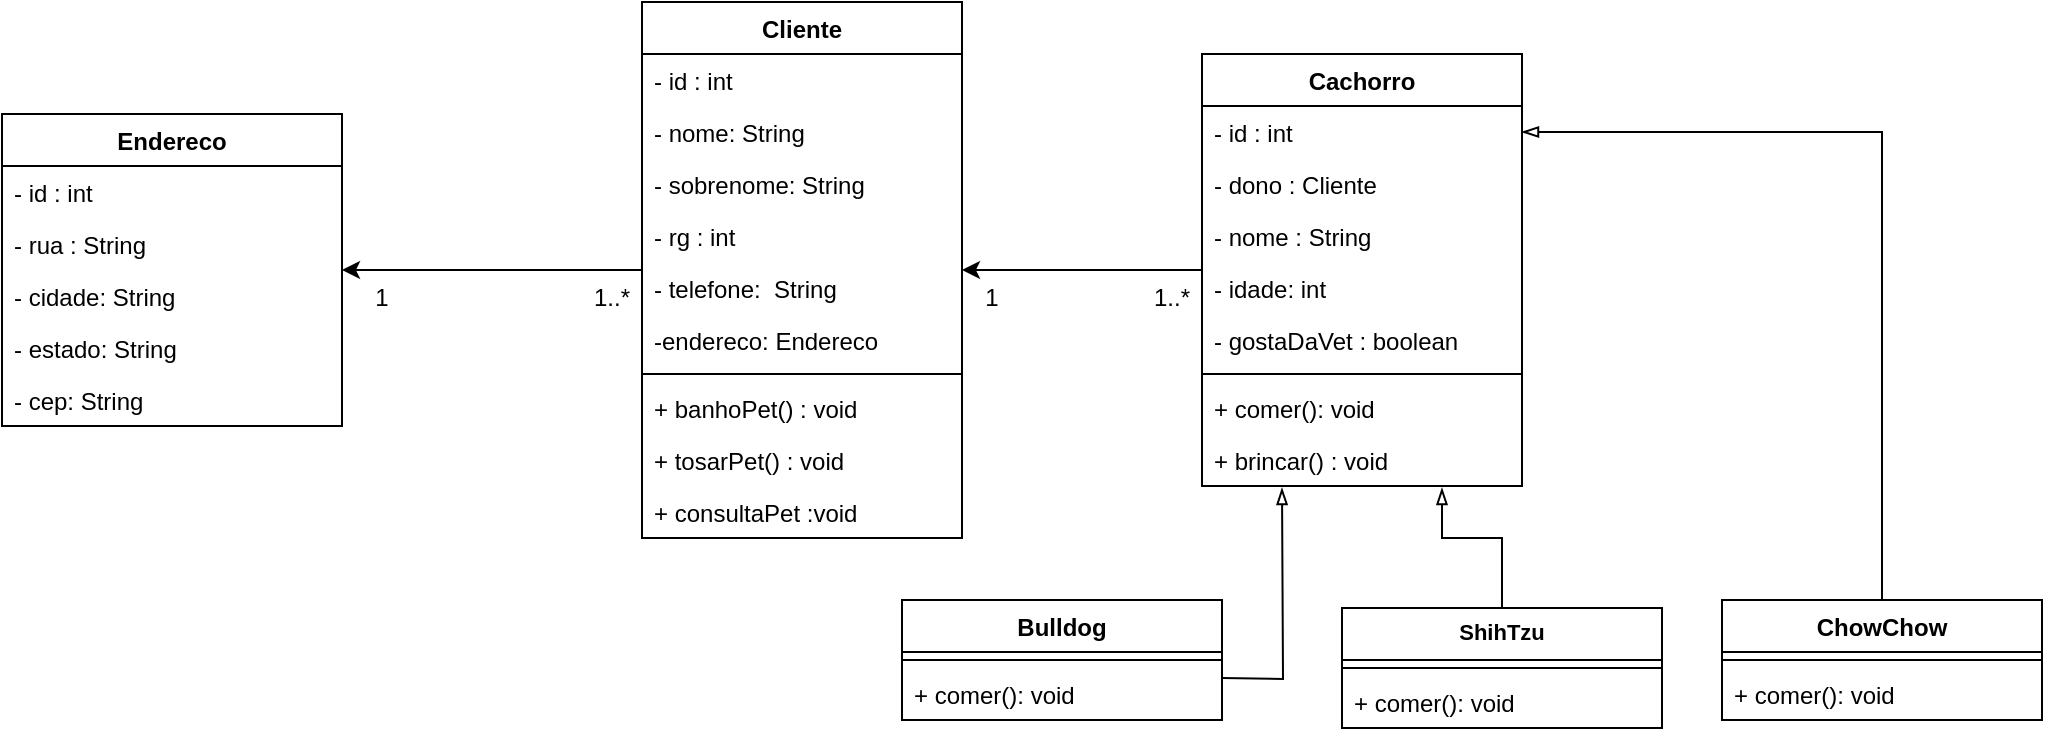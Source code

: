 <mxfile version="15.8.7" type="device"><diagram id="pyZ5g0xZ7QzrP19CG_hD" name="Page-1"><mxGraphModel dx="1327" dy="729" grid="1" gridSize="10" guides="1" tooltips="1" connect="1" arrows="1" fold="1" page="1" pageScale="1" pageWidth="850" pageHeight="1100" math="0" shadow="0"><root><mxCell id="0"/><mxCell id="1" parent="0"/><mxCell id="sKMm11mW4M0hmtQ12sh5-16" style="edgeStyle=orthogonalEdgeStyle;rounded=0;orthogonalLoop=1;jettySize=auto;html=1;" edge="1" parent="1" source="6SYN-A3tfZEXbTAPlptb-13" target="6SYN-A3tfZEXbTAPlptb-38"><mxGeometry relative="1" as="geometry"/></mxCell><mxCell id="6SYN-A3tfZEXbTAPlptb-13" value="Cliente" style="swimlane;fontStyle=1;align=center;verticalAlign=top;childLayout=stackLayout;horizontal=1;startSize=26;horizontalStack=0;resizeParent=1;resizeParentMax=0;resizeLast=0;collapsible=1;marginBottom=0;" parent="1" vertex="1"><mxGeometry x="250" y="7" width="160" height="268" as="geometry"/></mxCell><mxCell id="6SYN-A3tfZEXbTAPlptb-14" value="- id : int" style="text;strokeColor=none;fillColor=none;align=left;verticalAlign=top;spacingLeft=4;spacingRight=4;overflow=hidden;rotatable=0;points=[[0,0.5],[1,0.5]];portConstraint=eastwest;" parent="6SYN-A3tfZEXbTAPlptb-13" vertex="1"><mxGeometry y="26" width="160" height="26" as="geometry"/></mxCell><mxCell id="6SYN-A3tfZEXbTAPlptb-18" value="- nome: String" style="text;strokeColor=none;fillColor=none;align=left;verticalAlign=top;spacingLeft=4;spacingRight=4;overflow=hidden;rotatable=0;points=[[0,0.5],[1,0.5]];portConstraint=eastwest;" parent="6SYN-A3tfZEXbTAPlptb-13" vertex="1"><mxGeometry y="52" width="160" height="26" as="geometry"/></mxCell><mxCell id="6SYN-A3tfZEXbTAPlptb-35" value="- sobrenome: String" style="text;strokeColor=none;fillColor=none;align=left;verticalAlign=top;spacingLeft=4;spacingRight=4;overflow=hidden;rotatable=0;points=[[0,0.5],[1,0.5]];portConstraint=eastwest;" parent="6SYN-A3tfZEXbTAPlptb-13" vertex="1"><mxGeometry y="78" width="160" height="26" as="geometry"/></mxCell><mxCell id="6SYN-A3tfZEXbTAPlptb-37" value="- rg : int" style="text;strokeColor=none;fillColor=none;align=left;verticalAlign=top;spacingLeft=4;spacingRight=4;overflow=hidden;rotatable=0;points=[[0,0.5],[1,0.5]];portConstraint=eastwest;" parent="6SYN-A3tfZEXbTAPlptb-13" vertex="1"><mxGeometry y="104" width="160" height="26" as="geometry"/></mxCell><mxCell id="6SYN-A3tfZEXbTAPlptb-51" value="- telefone:  String" style="text;strokeColor=none;fillColor=none;align=left;verticalAlign=top;spacingLeft=4;spacingRight=4;overflow=hidden;rotatable=0;points=[[0,0.5],[1,0.5]];portConstraint=eastwest;" parent="6SYN-A3tfZEXbTAPlptb-13" vertex="1"><mxGeometry y="130" width="160" height="26" as="geometry"/></mxCell><mxCell id="sKMm11mW4M0hmtQ12sh5-17" value="-endereco: Endereco" style="text;strokeColor=none;fillColor=none;align=left;verticalAlign=top;spacingLeft=4;spacingRight=4;overflow=hidden;rotatable=0;points=[[0,0.5],[1,0.5]];portConstraint=eastwest;" vertex="1" parent="6SYN-A3tfZEXbTAPlptb-13"><mxGeometry y="156" width="160" height="26" as="geometry"/></mxCell><mxCell id="6SYN-A3tfZEXbTAPlptb-15" value="" style="line;strokeWidth=1;fillColor=none;align=left;verticalAlign=middle;spacingTop=-1;spacingLeft=3;spacingRight=3;rotatable=0;labelPosition=right;points=[];portConstraint=eastwest;" parent="6SYN-A3tfZEXbTAPlptb-13" vertex="1"><mxGeometry y="182" width="160" height="8" as="geometry"/></mxCell><mxCell id="6SYN-A3tfZEXbTAPlptb-16" value="+ banhoPet() : void" style="text;strokeColor=none;fillColor=none;align=left;verticalAlign=top;spacingLeft=4;spacingRight=4;overflow=hidden;rotatable=0;points=[[0,0.5],[1,0.5]];portConstraint=eastwest;" parent="6SYN-A3tfZEXbTAPlptb-13" vertex="1"><mxGeometry y="190" width="160" height="26" as="geometry"/></mxCell><mxCell id="6SYN-A3tfZEXbTAPlptb-52" value="+ tosarPet() : void" style="text;strokeColor=none;fillColor=none;align=left;verticalAlign=top;spacingLeft=4;spacingRight=4;overflow=hidden;rotatable=0;points=[[0,0.5],[1,0.5]];portConstraint=eastwest;" parent="6SYN-A3tfZEXbTAPlptb-13" vertex="1"><mxGeometry y="216" width="160" height="26" as="geometry"/></mxCell><mxCell id="6SYN-A3tfZEXbTAPlptb-53" value="+ consultaPet :void" style="text;strokeColor=none;fillColor=none;align=left;verticalAlign=top;spacingLeft=4;spacingRight=4;overflow=hidden;rotatable=0;points=[[0,0.5],[1,0.5]];portConstraint=eastwest;" parent="6SYN-A3tfZEXbTAPlptb-13" vertex="1"><mxGeometry y="242" width="160" height="26" as="geometry"/></mxCell><mxCell id="sKMm11mW4M0hmtQ12sh5-18" style="edgeStyle=orthogonalEdgeStyle;rounded=0;orthogonalLoop=1;jettySize=auto;html=1;" edge="1" parent="1" source="6SYN-A3tfZEXbTAPlptb-19" target="6SYN-A3tfZEXbTAPlptb-13"><mxGeometry relative="1" as="geometry"/></mxCell><mxCell id="6SYN-A3tfZEXbTAPlptb-19" value="Cachorro" style="swimlane;fontStyle=1;align=center;verticalAlign=top;childLayout=stackLayout;horizontal=1;startSize=26;horizontalStack=0;resizeParent=1;resizeParentMax=0;resizeLast=0;collapsible=1;marginBottom=0;" parent="1" vertex="1"><mxGeometry x="530" y="33" width="160" height="216" as="geometry"/></mxCell><mxCell id="6SYN-A3tfZEXbTAPlptb-20" value="- id : int" style="text;strokeColor=none;fillColor=none;align=left;verticalAlign=top;spacingLeft=4;spacingRight=4;overflow=hidden;rotatable=0;points=[[0,0.5],[1,0.5]];portConstraint=eastwest;" parent="6SYN-A3tfZEXbTAPlptb-19" vertex="1"><mxGeometry y="26" width="160" height="26" as="geometry"/></mxCell><mxCell id="sKMm11mW4M0hmtQ12sh5-19" value="- dono : Cliente" style="text;strokeColor=none;fillColor=none;align=left;verticalAlign=top;spacingLeft=4;spacingRight=4;overflow=hidden;rotatable=0;points=[[0,0.5],[1,0.5]];portConstraint=eastwest;" vertex="1" parent="6SYN-A3tfZEXbTAPlptb-19"><mxGeometry y="52" width="160" height="26" as="geometry"/></mxCell><mxCell id="6SYN-A3tfZEXbTAPlptb-57" value="- nome : String" style="text;strokeColor=none;fillColor=none;align=left;verticalAlign=top;spacingLeft=4;spacingRight=4;overflow=hidden;rotatable=0;points=[[0,0.5],[1,0.5]];portConstraint=eastwest;" parent="6SYN-A3tfZEXbTAPlptb-19" vertex="1"><mxGeometry y="78" width="160" height="26" as="geometry"/></mxCell><mxCell id="6SYN-A3tfZEXbTAPlptb-64" value="- idade: int" style="text;strokeColor=none;fillColor=none;align=left;verticalAlign=top;spacingLeft=4;spacingRight=4;overflow=hidden;rotatable=0;points=[[0,0.5],[1,0.5]];portConstraint=eastwest;" parent="6SYN-A3tfZEXbTAPlptb-19" vertex="1"><mxGeometry y="104" width="160" height="26" as="geometry"/></mxCell><mxCell id="6SYN-A3tfZEXbTAPlptb-60" value="- gostaDaVet : boolean" style="text;strokeColor=none;fillColor=none;align=left;verticalAlign=top;spacingLeft=4;spacingRight=4;overflow=hidden;rotatable=0;points=[[0,0.5],[1,0.5]];portConstraint=eastwest;" parent="6SYN-A3tfZEXbTAPlptb-19" vertex="1"><mxGeometry y="130" width="160" height="26" as="geometry"/></mxCell><mxCell id="6SYN-A3tfZEXbTAPlptb-21" value="" style="line;strokeWidth=1;fillColor=none;align=left;verticalAlign=middle;spacingTop=-1;spacingLeft=3;spacingRight=3;rotatable=0;labelPosition=right;points=[];portConstraint=eastwest;" parent="6SYN-A3tfZEXbTAPlptb-19" vertex="1"><mxGeometry y="156" width="160" height="8" as="geometry"/></mxCell><mxCell id="6SYN-A3tfZEXbTAPlptb-22" value="+ comer(): void" style="text;strokeColor=none;fillColor=none;align=left;verticalAlign=top;spacingLeft=4;spacingRight=4;overflow=hidden;rotatable=0;points=[[0,0.5],[1,0.5]];portConstraint=eastwest;" parent="6SYN-A3tfZEXbTAPlptb-19" vertex="1"><mxGeometry y="164" width="160" height="26" as="geometry"/></mxCell><mxCell id="6SYN-A3tfZEXbTAPlptb-63" value="+ brincar() : void" style="text;strokeColor=none;fillColor=none;align=left;verticalAlign=top;spacingLeft=4;spacingRight=4;overflow=hidden;rotatable=0;points=[[0,0.5],[1,0.5]];portConstraint=eastwest;" parent="6SYN-A3tfZEXbTAPlptb-19" vertex="1"><mxGeometry y="190" width="160" height="26" as="geometry"/></mxCell><mxCell id="6SYN-A3tfZEXbTAPlptb-50" style="edgeStyle=orthogonalEdgeStyle;rounded=0;orthogonalLoop=1;jettySize=auto;html=1;entryX=1;entryY=0.5;entryDx=0;entryDy=0;endArrow=blockThin;endFill=0;strokeColor=#000000;" parent="1" source="6SYN-A3tfZEXbTAPlptb-23" target="6SYN-A3tfZEXbTAPlptb-20" edge="1"><mxGeometry relative="1" as="geometry"/></mxCell><mxCell id="6SYN-A3tfZEXbTAPlptb-23" value="ChowChow" style="swimlane;fontStyle=1;align=center;verticalAlign=top;childLayout=stackLayout;horizontal=1;startSize=26;horizontalStack=0;resizeParent=1;resizeParentMax=0;resizeLast=0;collapsible=1;marginBottom=0;" parent="1" vertex="1"><mxGeometry x="790" y="306" width="160" height="60" as="geometry"/></mxCell><mxCell id="6SYN-A3tfZEXbTAPlptb-25" value="" style="line;strokeWidth=1;fillColor=none;align=left;verticalAlign=middle;spacingTop=-1;spacingLeft=3;spacingRight=3;rotatable=0;labelPosition=right;points=[];portConstraint=eastwest;" parent="6SYN-A3tfZEXbTAPlptb-23" vertex="1"><mxGeometry y="26" width="160" height="8" as="geometry"/></mxCell><mxCell id="6SYN-A3tfZEXbTAPlptb-26" value="+ comer(): void" style="text;strokeColor=none;fillColor=none;align=left;verticalAlign=top;spacingLeft=4;spacingRight=4;overflow=hidden;rotatable=0;points=[[0,0.5],[1,0.5]];portConstraint=eastwest;" parent="6SYN-A3tfZEXbTAPlptb-23" vertex="1"><mxGeometry y="34" width="160" height="26" as="geometry"/></mxCell><mxCell id="6SYN-A3tfZEXbTAPlptb-49" value="" style="edgeStyle=orthogonalEdgeStyle;rounded=0;orthogonalLoop=1;jettySize=auto;html=1;endArrow=blockThin;endFill=0;strokeColor=#000000;" parent="1" source="6SYN-A3tfZEXbTAPlptb-27" edge="1"><mxGeometry relative="1" as="geometry"><mxPoint x="650" y="250" as="targetPoint"/><Array as="points"><mxPoint x="680" y="275"/><mxPoint x="650" y="275"/></Array></mxGeometry></mxCell><mxCell id="6SYN-A3tfZEXbTAPlptb-27" value="ShihTzu" style="swimlane;fontStyle=1;align=center;verticalAlign=top;childLayout=stackLayout;horizontal=1;startSize=26;horizontalStack=0;resizeParent=1;resizeParentMax=0;resizeLast=0;collapsible=1;marginBottom=0;spacing=1;fontSize=11;" parent="1" vertex="1"><mxGeometry x="600" y="310" width="160" height="60" as="geometry"/></mxCell><mxCell id="6SYN-A3tfZEXbTAPlptb-29" value="" style="line;strokeWidth=1;fillColor=none;align=left;verticalAlign=middle;spacingTop=-1;spacingLeft=3;spacingRight=3;rotatable=0;labelPosition=right;points=[];portConstraint=eastwest;" parent="6SYN-A3tfZEXbTAPlptb-27" vertex="1"><mxGeometry y="26" width="160" height="8" as="geometry"/></mxCell><mxCell id="6SYN-A3tfZEXbTAPlptb-30" value="+ comer(): void" style="text;strokeColor=none;fillColor=none;align=left;verticalAlign=top;spacingLeft=4;spacingRight=4;overflow=hidden;rotatable=0;points=[[0,0.5],[1,0.5]];portConstraint=eastwest;" parent="6SYN-A3tfZEXbTAPlptb-27" vertex="1"><mxGeometry y="34" width="160" height="26" as="geometry"/></mxCell><mxCell id="6SYN-A3tfZEXbTAPlptb-31" value="Bulldog" style="swimlane;fontStyle=1;align=center;verticalAlign=top;childLayout=stackLayout;horizontal=1;startSize=26;horizontalStack=0;resizeParent=1;resizeParentMax=0;resizeLast=0;collapsible=1;marginBottom=0;" parent="1" vertex="1"><mxGeometry x="380" y="306" width="160" height="60" as="geometry"/></mxCell><mxCell id="6SYN-A3tfZEXbTAPlptb-33" value="" style="line;strokeWidth=1;fillColor=none;align=left;verticalAlign=middle;spacingTop=-1;spacingLeft=3;spacingRight=3;rotatable=0;labelPosition=right;points=[];portConstraint=eastwest;" parent="6SYN-A3tfZEXbTAPlptb-31" vertex="1"><mxGeometry y="26" width="160" height="8" as="geometry"/></mxCell><mxCell id="6SYN-A3tfZEXbTAPlptb-34" value="+ comer(): void" style="text;strokeColor=none;fillColor=none;align=left;verticalAlign=top;spacingLeft=4;spacingRight=4;overflow=hidden;rotatable=0;points=[[0,0.5],[1,0.5]];portConstraint=eastwest;" parent="6SYN-A3tfZEXbTAPlptb-31" vertex="1"><mxGeometry y="34" width="160" height="26" as="geometry"/></mxCell><mxCell id="6SYN-A3tfZEXbTAPlptb-38" value="Endereco" style="swimlane;fontStyle=1;align=center;verticalAlign=top;childLayout=stackLayout;horizontal=1;startSize=26;horizontalStack=0;resizeParent=1;resizeParentMax=0;resizeLast=0;collapsible=1;marginBottom=0;direction=east;" parent="1" vertex="1"><mxGeometry x="-70" y="63" width="170" height="156" as="geometry"><mxRectangle x="-70" y="60" width="90" height="26" as="alternateBounds"/></mxGeometry></mxCell><mxCell id="6SYN-A3tfZEXbTAPlptb-39" value="- id : int" style="text;strokeColor=none;fillColor=none;align=left;verticalAlign=top;spacingLeft=4;spacingRight=4;overflow=hidden;rotatable=0;points=[[0,0.5],[1,0.5]];portConstraint=eastwest;" parent="6SYN-A3tfZEXbTAPlptb-38" vertex="1"><mxGeometry y="26" width="170" height="26" as="geometry"/></mxCell><mxCell id="6SYN-A3tfZEXbTAPlptb-54" value="- rua : String" style="text;strokeColor=none;fillColor=none;align=left;verticalAlign=top;spacingLeft=4;spacingRight=4;overflow=hidden;rotatable=0;points=[[0,0.5],[1,0.5]];portConstraint=eastwest;" parent="6SYN-A3tfZEXbTAPlptb-38" vertex="1"><mxGeometry y="52" width="170" height="26" as="geometry"/></mxCell><mxCell id="6SYN-A3tfZEXbTAPlptb-55" value="- cidade: String" style="text;strokeColor=none;fillColor=none;align=left;verticalAlign=top;spacingLeft=4;spacingRight=4;overflow=hidden;rotatable=0;points=[[0,0.5],[1,0.5]];portConstraint=eastwest;" parent="6SYN-A3tfZEXbTAPlptb-38" vertex="1"><mxGeometry y="78" width="170" height="26" as="geometry"/></mxCell><mxCell id="6SYN-A3tfZEXbTAPlptb-56" value="- estado: String" style="text;strokeColor=none;fillColor=none;align=left;verticalAlign=top;spacingLeft=4;spacingRight=4;overflow=hidden;rotatable=0;points=[[0,0.5],[1,0.5]];portConstraint=eastwest;" parent="6SYN-A3tfZEXbTAPlptb-38" vertex="1"><mxGeometry y="104" width="170" height="26" as="geometry"/></mxCell><mxCell id="sKMm11mW4M0hmtQ12sh5-13" value="- cep: String" style="text;strokeColor=none;fillColor=none;align=left;verticalAlign=top;spacingLeft=4;spacingRight=4;overflow=hidden;rotatable=0;points=[[0,0.5],[1,0.5]];portConstraint=eastwest;" vertex="1" parent="6SYN-A3tfZEXbTAPlptb-38"><mxGeometry y="130" width="170" height="26" as="geometry"/></mxCell><mxCell id="6SYN-A3tfZEXbTAPlptb-48" value="" style="edgeStyle=orthogonalEdgeStyle;rounded=0;orthogonalLoop=1;jettySize=auto;html=1;strokeColor=#000000;endArrow=blockThin;endFill=0;" parent="1" edge="1"><mxGeometry relative="1" as="geometry"><mxPoint x="540" y="345" as="sourcePoint"/><mxPoint x="570" y="250" as="targetPoint"/></mxGeometry></mxCell><mxCell id="6SYN-A3tfZEXbTAPlptb-58" value="1..*" style="text;html=1;strokeColor=none;fillColor=none;align=center;verticalAlign=middle;whiteSpace=wrap;rounded=0;" parent="1" vertex="1"><mxGeometry x="220" y="140" width="30" height="30" as="geometry"/></mxCell><mxCell id="6SYN-A3tfZEXbTAPlptb-59" value="1" style="text;html=1;strokeColor=none;fillColor=none;align=center;verticalAlign=middle;whiteSpace=wrap;rounded=0;" parent="1" vertex="1"><mxGeometry x="110" y="140" width="20" height="30" as="geometry"/></mxCell><mxCell id="6SYN-A3tfZEXbTAPlptb-61" value="1..*" style="text;html=1;strokeColor=none;fillColor=none;align=center;verticalAlign=middle;whiteSpace=wrap;rounded=0;" parent="1" vertex="1"><mxGeometry x="500" y="140" width="30" height="30" as="geometry"/></mxCell><mxCell id="6SYN-A3tfZEXbTAPlptb-62" value="1" style="text;html=1;strokeColor=none;fillColor=none;align=center;verticalAlign=middle;whiteSpace=wrap;rounded=0;" parent="1" vertex="1"><mxGeometry x="415" y="140" width="20" height="30" as="geometry"/></mxCell></root></mxGraphModel></diagram></mxfile>